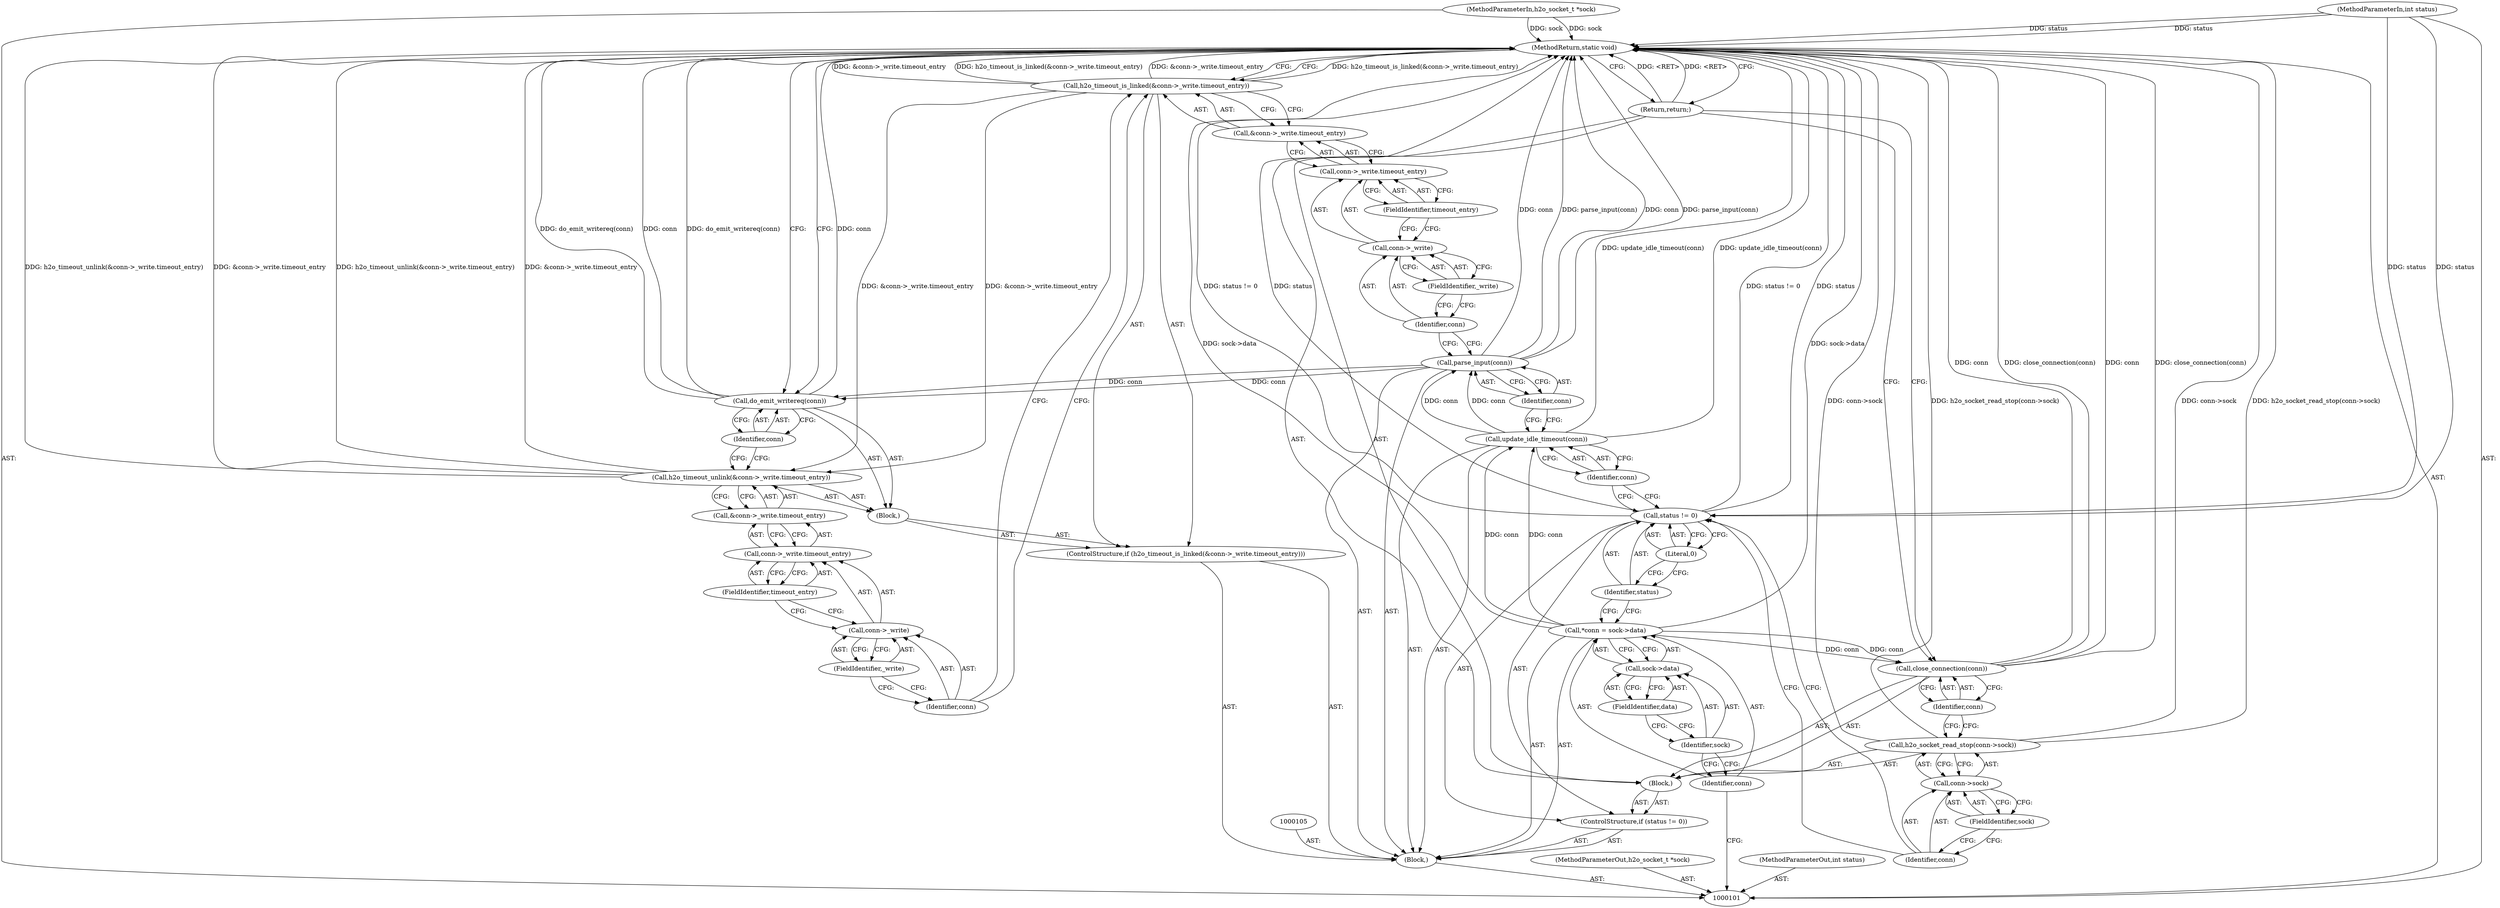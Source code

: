 digraph "1_h2o_1c0808d580da09fdec5a9a74ff09e103ea058dd4_0" {
"1000145" [label="(MethodReturn,static void)"];
"1000102" [label="(MethodParameterIn,h2o_socket_t *sock)"];
"1000204" [label="(MethodParameterOut,h2o_socket_t *sock)"];
"1000103" [label="(MethodParameterIn,int status)"];
"1000205" [label="(MethodParameterOut,int status)"];
"1000124" [label="(Identifier,conn)"];
"1000123" [label="(Call,update_idle_timeout(conn))"];
"1000126" [label="(Identifier,conn)"];
"1000125" [label="(Call,parse_input(conn))"];
"1000129" [label="(Call,&conn->_write.timeout_entry)"];
"1000130" [label="(Call,conn->_write.timeout_entry)"];
"1000131" [label="(Call,conn->_write)"];
"1000132" [label="(Identifier,conn)"];
"1000133" [label="(FieldIdentifier,_write)"];
"1000134" [label="(FieldIdentifier,timeout_entry)"];
"1000127" [label="(ControlStructure,if (h2o_timeout_is_linked(&conn->_write.timeout_entry)))"];
"1000135" [label="(Block,)"];
"1000128" [label="(Call,h2o_timeout_is_linked(&conn->_write.timeout_entry))"];
"1000137" [label="(Call,&conn->_write.timeout_entry)"];
"1000138" [label="(Call,conn->_write.timeout_entry)"];
"1000139" [label="(Call,conn->_write)"];
"1000140" [label="(Identifier,conn)"];
"1000141" [label="(FieldIdentifier,_write)"];
"1000142" [label="(FieldIdentifier,timeout_entry)"];
"1000136" [label="(Call,h2o_timeout_unlink(&conn->_write.timeout_entry))"];
"1000144" [label="(Identifier,conn)"];
"1000143" [label="(Call,do_emit_writereq(conn))"];
"1000104" [label="(Block,)"];
"1000106" [label="(Call,*conn = sock->data)"];
"1000107" [label="(Identifier,conn)"];
"1000108" [label="(Call,sock->data)"];
"1000109" [label="(Identifier,sock)"];
"1000110" [label="(FieldIdentifier,data)"];
"1000114" [label="(Literal,0)"];
"1000115" [label="(Block,)"];
"1000111" [label="(ControlStructure,if (status != 0))"];
"1000112" [label="(Call,status != 0)"];
"1000113" [label="(Identifier,status)"];
"1000117" [label="(Call,conn->sock)"];
"1000118" [label="(Identifier,conn)"];
"1000119" [label="(FieldIdentifier,sock)"];
"1000116" [label="(Call,h2o_socket_read_stop(conn->sock))"];
"1000121" [label="(Identifier,conn)"];
"1000120" [label="(Call,close_connection(conn))"];
"1000122" [label="(Return,return;)"];
"1000145" -> "1000101"  [label="AST: "];
"1000145" -> "1000122"  [label="CFG: "];
"1000145" -> "1000143"  [label="CFG: "];
"1000145" -> "1000128"  [label="CFG: "];
"1000122" -> "1000145"  [label="DDG: <RET>"];
"1000116" -> "1000145"  [label="DDG: conn->sock"];
"1000116" -> "1000145"  [label="DDG: h2o_socket_read_stop(conn->sock)"];
"1000125" -> "1000145"  [label="DDG: conn"];
"1000125" -> "1000145"  [label="DDG: parse_input(conn)"];
"1000106" -> "1000145"  [label="DDG: sock->data"];
"1000123" -> "1000145"  [label="DDG: update_idle_timeout(conn)"];
"1000120" -> "1000145"  [label="DDG: conn"];
"1000120" -> "1000145"  [label="DDG: close_connection(conn)"];
"1000128" -> "1000145"  [label="DDG: h2o_timeout_is_linked(&conn->_write.timeout_entry)"];
"1000128" -> "1000145"  [label="DDG: &conn->_write.timeout_entry"];
"1000103" -> "1000145"  [label="DDG: status"];
"1000143" -> "1000145"  [label="DDG: conn"];
"1000143" -> "1000145"  [label="DDG: do_emit_writereq(conn)"];
"1000102" -> "1000145"  [label="DDG: sock"];
"1000112" -> "1000145"  [label="DDG: status != 0"];
"1000112" -> "1000145"  [label="DDG: status"];
"1000136" -> "1000145"  [label="DDG: h2o_timeout_unlink(&conn->_write.timeout_entry)"];
"1000136" -> "1000145"  [label="DDG: &conn->_write.timeout_entry"];
"1000102" -> "1000101"  [label="AST: "];
"1000102" -> "1000145"  [label="DDG: sock"];
"1000204" -> "1000101"  [label="AST: "];
"1000103" -> "1000101"  [label="AST: "];
"1000103" -> "1000145"  [label="DDG: status"];
"1000103" -> "1000112"  [label="DDG: status"];
"1000205" -> "1000101"  [label="AST: "];
"1000124" -> "1000123"  [label="AST: "];
"1000124" -> "1000112"  [label="CFG: "];
"1000123" -> "1000124"  [label="CFG: "];
"1000123" -> "1000104"  [label="AST: "];
"1000123" -> "1000124"  [label="CFG: "];
"1000124" -> "1000123"  [label="AST: "];
"1000126" -> "1000123"  [label="CFG: "];
"1000123" -> "1000145"  [label="DDG: update_idle_timeout(conn)"];
"1000106" -> "1000123"  [label="DDG: conn"];
"1000123" -> "1000125"  [label="DDG: conn"];
"1000126" -> "1000125"  [label="AST: "];
"1000126" -> "1000123"  [label="CFG: "];
"1000125" -> "1000126"  [label="CFG: "];
"1000125" -> "1000104"  [label="AST: "];
"1000125" -> "1000126"  [label="CFG: "];
"1000126" -> "1000125"  [label="AST: "];
"1000132" -> "1000125"  [label="CFG: "];
"1000125" -> "1000145"  [label="DDG: conn"];
"1000125" -> "1000145"  [label="DDG: parse_input(conn)"];
"1000123" -> "1000125"  [label="DDG: conn"];
"1000125" -> "1000143"  [label="DDG: conn"];
"1000129" -> "1000128"  [label="AST: "];
"1000129" -> "1000130"  [label="CFG: "];
"1000130" -> "1000129"  [label="AST: "];
"1000128" -> "1000129"  [label="CFG: "];
"1000130" -> "1000129"  [label="AST: "];
"1000130" -> "1000134"  [label="CFG: "];
"1000131" -> "1000130"  [label="AST: "];
"1000134" -> "1000130"  [label="AST: "];
"1000129" -> "1000130"  [label="CFG: "];
"1000131" -> "1000130"  [label="AST: "];
"1000131" -> "1000133"  [label="CFG: "];
"1000132" -> "1000131"  [label="AST: "];
"1000133" -> "1000131"  [label="AST: "];
"1000134" -> "1000131"  [label="CFG: "];
"1000132" -> "1000131"  [label="AST: "];
"1000132" -> "1000125"  [label="CFG: "];
"1000133" -> "1000132"  [label="CFG: "];
"1000133" -> "1000131"  [label="AST: "];
"1000133" -> "1000132"  [label="CFG: "];
"1000131" -> "1000133"  [label="CFG: "];
"1000134" -> "1000130"  [label="AST: "];
"1000134" -> "1000131"  [label="CFG: "];
"1000130" -> "1000134"  [label="CFG: "];
"1000127" -> "1000104"  [label="AST: "];
"1000128" -> "1000127"  [label="AST: "];
"1000135" -> "1000127"  [label="AST: "];
"1000135" -> "1000127"  [label="AST: "];
"1000136" -> "1000135"  [label="AST: "];
"1000143" -> "1000135"  [label="AST: "];
"1000128" -> "1000127"  [label="AST: "];
"1000128" -> "1000129"  [label="CFG: "];
"1000129" -> "1000128"  [label="AST: "];
"1000140" -> "1000128"  [label="CFG: "];
"1000145" -> "1000128"  [label="CFG: "];
"1000128" -> "1000145"  [label="DDG: h2o_timeout_is_linked(&conn->_write.timeout_entry)"];
"1000128" -> "1000145"  [label="DDG: &conn->_write.timeout_entry"];
"1000128" -> "1000136"  [label="DDG: &conn->_write.timeout_entry"];
"1000137" -> "1000136"  [label="AST: "];
"1000137" -> "1000138"  [label="CFG: "];
"1000138" -> "1000137"  [label="AST: "];
"1000136" -> "1000137"  [label="CFG: "];
"1000138" -> "1000137"  [label="AST: "];
"1000138" -> "1000142"  [label="CFG: "];
"1000139" -> "1000138"  [label="AST: "];
"1000142" -> "1000138"  [label="AST: "];
"1000137" -> "1000138"  [label="CFG: "];
"1000139" -> "1000138"  [label="AST: "];
"1000139" -> "1000141"  [label="CFG: "];
"1000140" -> "1000139"  [label="AST: "];
"1000141" -> "1000139"  [label="AST: "];
"1000142" -> "1000139"  [label="CFG: "];
"1000140" -> "1000139"  [label="AST: "];
"1000140" -> "1000128"  [label="CFG: "];
"1000141" -> "1000140"  [label="CFG: "];
"1000141" -> "1000139"  [label="AST: "];
"1000141" -> "1000140"  [label="CFG: "];
"1000139" -> "1000141"  [label="CFG: "];
"1000142" -> "1000138"  [label="AST: "];
"1000142" -> "1000139"  [label="CFG: "];
"1000138" -> "1000142"  [label="CFG: "];
"1000136" -> "1000135"  [label="AST: "];
"1000136" -> "1000137"  [label="CFG: "];
"1000137" -> "1000136"  [label="AST: "];
"1000144" -> "1000136"  [label="CFG: "];
"1000136" -> "1000145"  [label="DDG: h2o_timeout_unlink(&conn->_write.timeout_entry)"];
"1000136" -> "1000145"  [label="DDG: &conn->_write.timeout_entry"];
"1000128" -> "1000136"  [label="DDG: &conn->_write.timeout_entry"];
"1000144" -> "1000143"  [label="AST: "];
"1000144" -> "1000136"  [label="CFG: "];
"1000143" -> "1000144"  [label="CFG: "];
"1000143" -> "1000135"  [label="AST: "];
"1000143" -> "1000144"  [label="CFG: "];
"1000144" -> "1000143"  [label="AST: "];
"1000145" -> "1000143"  [label="CFG: "];
"1000143" -> "1000145"  [label="DDG: conn"];
"1000143" -> "1000145"  [label="DDG: do_emit_writereq(conn)"];
"1000125" -> "1000143"  [label="DDG: conn"];
"1000104" -> "1000101"  [label="AST: "];
"1000105" -> "1000104"  [label="AST: "];
"1000106" -> "1000104"  [label="AST: "];
"1000111" -> "1000104"  [label="AST: "];
"1000123" -> "1000104"  [label="AST: "];
"1000125" -> "1000104"  [label="AST: "];
"1000127" -> "1000104"  [label="AST: "];
"1000106" -> "1000104"  [label="AST: "];
"1000106" -> "1000108"  [label="CFG: "];
"1000107" -> "1000106"  [label="AST: "];
"1000108" -> "1000106"  [label="AST: "];
"1000113" -> "1000106"  [label="CFG: "];
"1000106" -> "1000145"  [label="DDG: sock->data"];
"1000106" -> "1000120"  [label="DDG: conn"];
"1000106" -> "1000123"  [label="DDG: conn"];
"1000107" -> "1000106"  [label="AST: "];
"1000107" -> "1000101"  [label="CFG: "];
"1000109" -> "1000107"  [label="CFG: "];
"1000108" -> "1000106"  [label="AST: "];
"1000108" -> "1000110"  [label="CFG: "];
"1000109" -> "1000108"  [label="AST: "];
"1000110" -> "1000108"  [label="AST: "];
"1000106" -> "1000108"  [label="CFG: "];
"1000109" -> "1000108"  [label="AST: "];
"1000109" -> "1000107"  [label="CFG: "];
"1000110" -> "1000109"  [label="CFG: "];
"1000110" -> "1000108"  [label="AST: "];
"1000110" -> "1000109"  [label="CFG: "];
"1000108" -> "1000110"  [label="CFG: "];
"1000114" -> "1000112"  [label="AST: "];
"1000114" -> "1000113"  [label="CFG: "];
"1000112" -> "1000114"  [label="CFG: "];
"1000115" -> "1000111"  [label="AST: "];
"1000116" -> "1000115"  [label="AST: "];
"1000120" -> "1000115"  [label="AST: "];
"1000122" -> "1000115"  [label="AST: "];
"1000111" -> "1000104"  [label="AST: "];
"1000112" -> "1000111"  [label="AST: "];
"1000115" -> "1000111"  [label="AST: "];
"1000112" -> "1000111"  [label="AST: "];
"1000112" -> "1000114"  [label="CFG: "];
"1000113" -> "1000112"  [label="AST: "];
"1000114" -> "1000112"  [label="AST: "];
"1000118" -> "1000112"  [label="CFG: "];
"1000124" -> "1000112"  [label="CFG: "];
"1000112" -> "1000145"  [label="DDG: status != 0"];
"1000112" -> "1000145"  [label="DDG: status"];
"1000103" -> "1000112"  [label="DDG: status"];
"1000113" -> "1000112"  [label="AST: "];
"1000113" -> "1000106"  [label="CFG: "];
"1000114" -> "1000113"  [label="CFG: "];
"1000117" -> "1000116"  [label="AST: "];
"1000117" -> "1000119"  [label="CFG: "];
"1000118" -> "1000117"  [label="AST: "];
"1000119" -> "1000117"  [label="AST: "];
"1000116" -> "1000117"  [label="CFG: "];
"1000118" -> "1000117"  [label="AST: "];
"1000118" -> "1000112"  [label="CFG: "];
"1000119" -> "1000118"  [label="CFG: "];
"1000119" -> "1000117"  [label="AST: "];
"1000119" -> "1000118"  [label="CFG: "];
"1000117" -> "1000119"  [label="CFG: "];
"1000116" -> "1000115"  [label="AST: "];
"1000116" -> "1000117"  [label="CFG: "];
"1000117" -> "1000116"  [label="AST: "];
"1000121" -> "1000116"  [label="CFG: "];
"1000116" -> "1000145"  [label="DDG: conn->sock"];
"1000116" -> "1000145"  [label="DDG: h2o_socket_read_stop(conn->sock)"];
"1000121" -> "1000120"  [label="AST: "];
"1000121" -> "1000116"  [label="CFG: "];
"1000120" -> "1000121"  [label="CFG: "];
"1000120" -> "1000115"  [label="AST: "];
"1000120" -> "1000121"  [label="CFG: "];
"1000121" -> "1000120"  [label="AST: "];
"1000122" -> "1000120"  [label="CFG: "];
"1000120" -> "1000145"  [label="DDG: conn"];
"1000120" -> "1000145"  [label="DDG: close_connection(conn)"];
"1000106" -> "1000120"  [label="DDG: conn"];
"1000122" -> "1000115"  [label="AST: "];
"1000122" -> "1000120"  [label="CFG: "];
"1000145" -> "1000122"  [label="CFG: "];
"1000122" -> "1000145"  [label="DDG: <RET>"];
}
